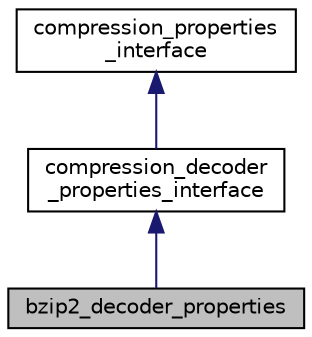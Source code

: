 digraph "bzip2_decoder_properties"
{
 // LATEX_PDF_SIZE
  edge [fontname="Helvetica",fontsize="10",labelfontname="Helvetica",labelfontsize="10"];
  node [fontname="Helvetica",fontsize="10",shape=record];
  Node1 [label="bzip2_decoder_properties",height=0.2,width=0.4,color="black", fillcolor="grey75", style="filled", fontcolor="black",tooltip=" "];
  Node2 -> Node1 [dir="back",color="midnightblue",fontsize="10",style="solid"];
  Node2 [label="compression_decoder\l_properties_interface",height=0.2,width=0.4,color="black", fillcolor="white", style="filled",URL="$structcompression__decoder__properties__interface.html",tooltip=" "];
  Node3 -> Node2 [dir="back",color="midnightblue",fontsize="10",style="solid"];
  Node3 [label="compression_properties\l_interface",height=0.2,width=0.4,color="black", fillcolor="white", style="filled",URL="$structcompression__properties__interface.html",tooltip=" "];
}
